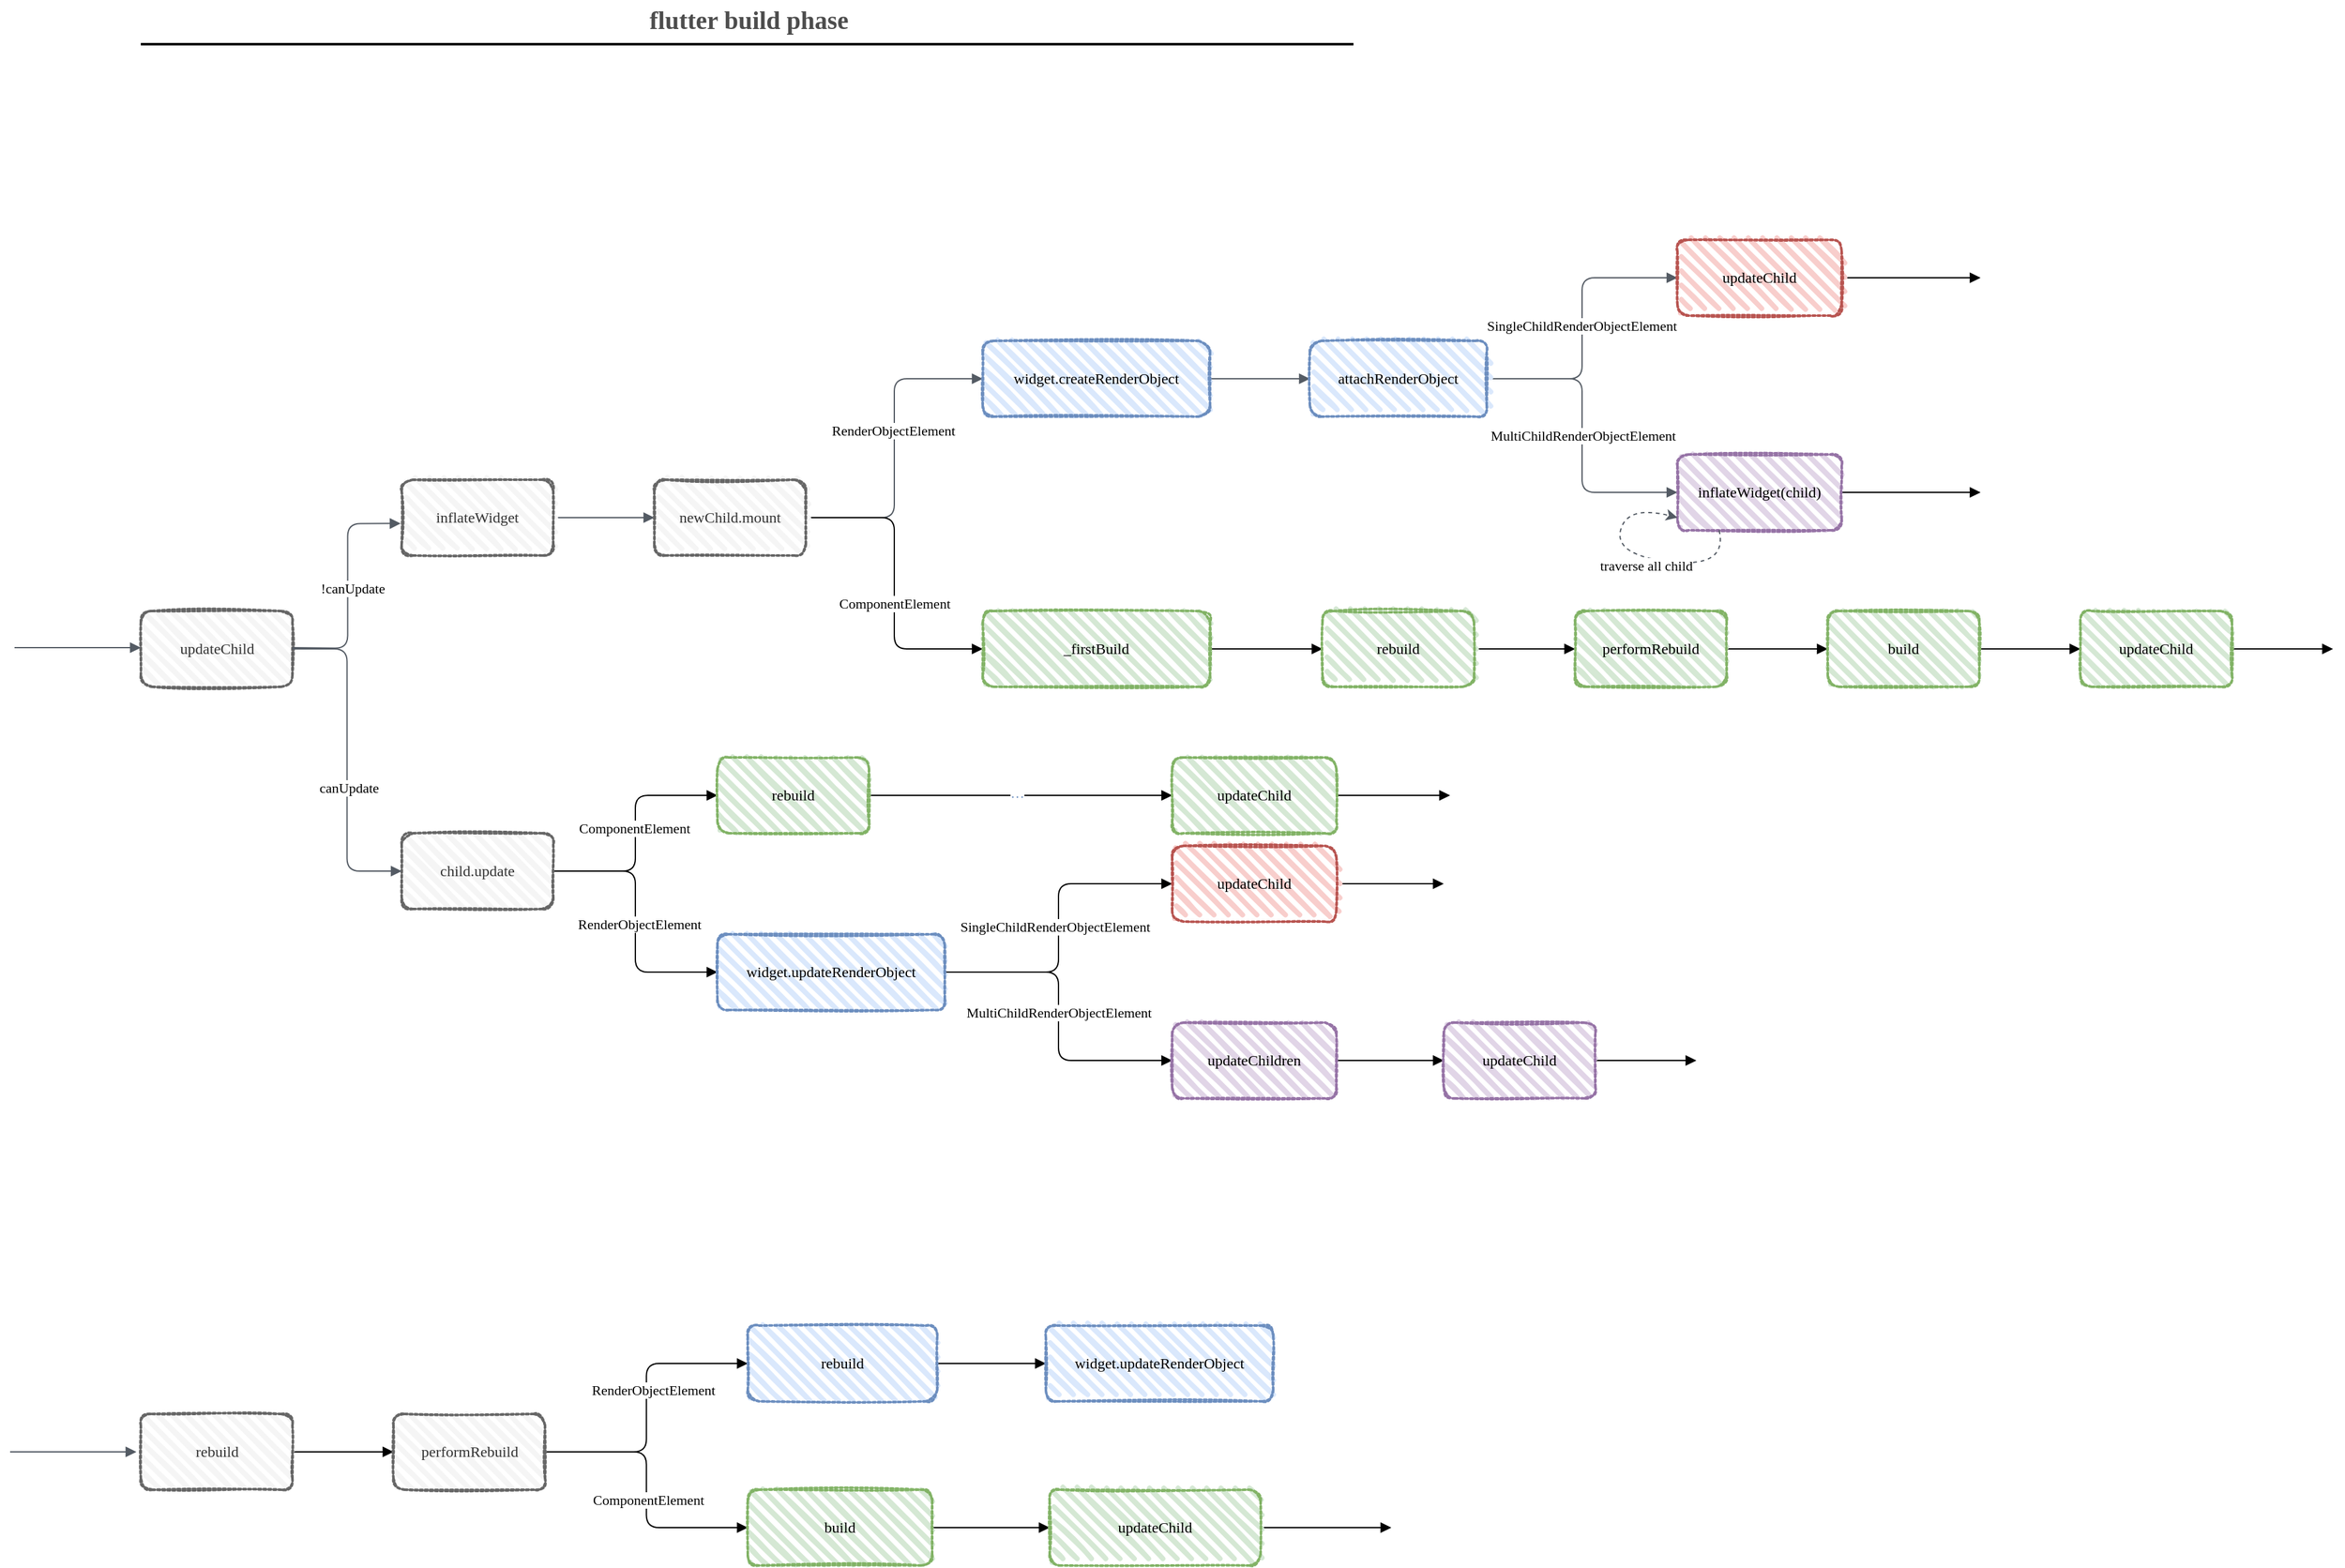 <mxfile version="13.11.0" type="github">
  <diagram id="C2fSY1v2SiZeoUbDoYyL" name="Page-1">
    <mxGraphModel dx="4878" dy="2217" grid="1" gridSize="10" guides="1" tooltips="1" connect="1" arrows="1" fold="1" page="1" pageScale="1" pageWidth="1169" pageHeight="827" math="0" shadow="0">
      <root>
        <mxCell id="0" />
        <mxCell id="1" parent="0" />
        <mxCell id="3ne1QswCM8ZiEu4GHsYG-31" value="flutter build phase" style="text;html=1;strokeColor=none;fillColor=none;align=center;verticalAlign=middle;whiteSpace=wrap;rounded=0;fontStyle=1;fontSize=20;fontColor=#4D4D4D;fontFamily=Comic Sans MS;" parent="1" vertex="1">
          <mxGeometry x="189.5" y="50" width="790" height="30" as="geometry" />
        </mxCell>
        <mxCell id="3ne1QswCM8ZiEu4GHsYG-32" value="" style="line;strokeWidth=2;html=1;fontSize=20;fontColor=#4D4D4D;fontFamily=Comic Sans MS;" parent="1" vertex="1">
          <mxGeometry x="103.5" y="80" width="960" height="10" as="geometry" />
        </mxCell>
        <mxCell id="reV63xKxs6cJYXb1UqvZ-15" value="updateChild" style="rounded=1;whiteSpace=wrap;html=1;strokeWidth=2;fillWeight=4;hachureGap=8;hachureAngle=45;fillColor=#f5f5f5;sketch=1;dashed=1;dashPattern=1 1;strokeColor=#666666;fontFamily=Comic Sans MS;fontColor=#333333;" vertex="1" parent="1">
          <mxGeometry x="103.5" y="534" width="120" height="60" as="geometry" />
        </mxCell>
        <mxCell id="reV63xKxs6cJYXb1UqvZ-37" value="" style="edgeStyle=orthogonalEdgeStyle;html=1;endArrow=block;elbow=vertical;startArrow=none;endFill=1;strokeColor=#545B64;rounded=0;shadow=0;fontFamily=Comic Sans MS;" edge="1" parent="1">
          <mxGeometry width="100" relative="1" as="geometry">
            <mxPoint x="3.5" y="563" as="sourcePoint" />
            <mxPoint x="103.5" y="563" as="targetPoint" />
          </mxGeometry>
        </mxCell>
        <mxCell id="reV63xKxs6cJYXb1UqvZ-57" value="" style="edgeStyle=orthogonalEdgeStyle;rounded=1;orthogonalLoop=1;jettySize=auto;html=1;shadow=0;endArrow=block;endFill=1;strokeColor=#545B64;fontFamily=Comic Sans MS;" edge="1" parent="1" source="reV63xKxs6cJYXb1UqvZ-47" target="reV63xKxs6cJYXb1UqvZ-56">
          <mxGeometry relative="1" as="geometry" />
        </mxCell>
        <mxCell id="reV63xKxs6cJYXb1UqvZ-47" value="inflateWidget" style="rounded=1;whiteSpace=wrap;html=1;strokeWidth=2;fillWeight=4;hachureGap=8;hachureAngle=45;fillColor=#f5f5f5;sketch=1;dashed=1;dashPattern=1 1;strokeColor=#666666;fontFamily=Comic Sans MS;fontColor=#333333;" vertex="1" parent="1">
          <mxGeometry x="310" y="430" width="120" height="60" as="geometry" />
        </mxCell>
        <mxCell id="reV63xKxs6cJYXb1UqvZ-81" value="" style="edgeStyle=orthogonalEdgeStyle;rounded=1;sketch=0;orthogonalLoop=1;jettySize=auto;html=1;shadow=0;endArrow=block;endFill=1;fontFamily=Comic Sans MS;" edge="1" parent="1" source="reV63xKxs6cJYXb1UqvZ-48" target="reV63xKxs6cJYXb1UqvZ-80">
          <mxGeometry relative="1" as="geometry" />
        </mxCell>
        <mxCell id="reV63xKxs6cJYXb1UqvZ-82" value="ComponentElement" style="edgeLabel;html=1;align=center;verticalAlign=middle;resizable=0;points=[];fontFamily=Comic Sans MS;" vertex="1" connectable="0" parent="reV63xKxs6cJYXb1UqvZ-81">
          <mxGeometry x="0.043" y="1" relative="1" as="geometry">
            <mxPoint as="offset" />
          </mxGeometry>
        </mxCell>
        <mxCell id="reV63xKxs6cJYXb1UqvZ-106" style="edgeStyle=orthogonalEdgeStyle;rounded=1;sketch=0;orthogonalLoop=1;jettySize=auto;html=1;entryX=0;entryY=0.5;entryDx=0;entryDy=0;shadow=0;endArrow=block;endFill=1;strokeColor=#000000;fontFamily=Comic Sans MS;fontColor=#6C8EBF;" edge="1" parent="1" source="reV63xKxs6cJYXb1UqvZ-48" target="reV63xKxs6cJYXb1UqvZ-105">
          <mxGeometry relative="1" as="geometry" />
        </mxCell>
        <mxCell id="reV63xKxs6cJYXb1UqvZ-107" value="&lt;span style=&quot;color: rgb(0 , 0 , 0)&quot;&gt;RenderObjectElement&lt;/span&gt;" style="edgeLabel;html=1;align=center;verticalAlign=middle;resizable=0;points=[];fontFamily=Comic Sans MS;fontColor=#6C8EBF;" vertex="1" connectable="0" parent="reV63xKxs6cJYXb1UqvZ-106">
          <mxGeometry x="0.021" y="3" relative="1" as="geometry">
            <mxPoint as="offset" />
          </mxGeometry>
        </mxCell>
        <mxCell id="reV63xKxs6cJYXb1UqvZ-48" value="child.update" style="rounded=1;whiteSpace=wrap;html=1;strokeWidth=2;fillWeight=4;hachureGap=8;hachureAngle=45;fillColor=#f5f5f5;sketch=1;dashed=1;dashPattern=1 1;strokeColor=#666666;fontFamily=Comic Sans MS;fontColor=#333333;" vertex="1" parent="1">
          <mxGeometry x="310" y="710" width="120" height="60" as="geometry" />
        </mxCell>
        <mxCell id="reV63xKxs6cJYXb1UqvZ-52" value="" style="edgeStyle=orthogonalEdgeStyle;html=1;endArrow=block;elbow=vertical;startArrow=none;endFill=1;strokeColor=#545B64;rounded=1;shadow=0;entryX=-0.007;entryY=0.578;entryDx=0;entryDy=0;entryPerimeter=0;fontFamily=Comic Sans MS;" edge="1" parent="1" target="reV63xKxs6cJYXb1UqvZ-47">
          <mxGeometry width="100" relative="1" as="geometry">
            <mxPoint x="223.5" y="563" as="sourcePoint" />
            <mxPoint x="323.5" y="563" as="targetPoint" />
          </mxGeometry>
        </mxCell>
        <mxCell id="reV63xKxs6cJYXb1UqvZ-55" value="!canUpdate" style="edgeLabel;html=1;align=center;verticalAlign=middle;resizable=0;points=[];fontFamily=Comic Sans MS;" vertex="1" connectable="0" parent="reV63xKxs6cJYXb1UqvZ-52">
          <mxGeometry x="-0.008" y="-3" relative="1" as="geometry">
            <mxPoint as="offset" />
          </mxGeometry>
        </mxCell>
        <mxCell id="reV63xKxs6cJYXb1UqvZ-53" value="" style="edgeStyle=orthogonalEdgeStyle;html=1;endArrow=block;elbow=vertical;startArrow=none;endFill=1;strokeColor=#545B64;rounded=1;shadow=0;entryX=0;entryY=0.5;entryDx=0;entryDy=0;exitX=1;exitY=0.5;exitDx=0;exitDy=0;fontFamily=Comic Sans MS;" edge="1" parent="1" source="reV63xKxs6cJYXb1UqvZ-15" target="reV63xKxs6cJYXb1UqvZ-48">
          <mxGeometry width="100" relative="1" as="geometry">
            <mxPoint x="233.5" y="573" as="sourcePoint" />
            <mxPoint x="319.16" y="474.68" as="targetPoint" />
          </mxGeometry>
        </mxCell>
        <mxCell id="reV63xKxs6cJYXb1UqvZ-54" value="canUpdate" style="edgeLabel;html=1;align=center;verticalAlign=middle;resizable=0;points=[];fontFamily=Comic Sans MS;" vertex="1" connectable="0" parent="reV63xKxs6cJYXb1UqvZ-53">
          <mxGeometry x="0.16" y="1" relative="1" as="geometry">
            <mxPoint as="offset" />
          </mxGeometry>
        </mxCell>
        <mxCell id="reV63xKxs6cJYXb1UqvZ-59" value="" style="edgeStyle=orthogonalEdgeStyle;rounded=1;orthogonalLoop=1;jettySize=auto;html=1;shadow=0;endArrow=block;endFill=1;strokeColor=#545B64;fontFamily=Comic Sans MS;entryX=0;entryY=0.5;entryDx=0;entryDy=0;" edge="1" parent="1" source="reV63xKxs6cJYXb1UqvZ-56" target="reV63xKxs6cJYXb1UqvZ-58">
          <mxGeometry relative="1" as="geometry" />
        </mxCell>
        <mxCell id="reV63xKxs6cJYXb1UqvZ-60" value="RenderObjectElement&lt;br&gt;" style="edgeLabel;html=1;align=center;verticalAlign=middle;resizable=0;points=[];fontFamily=Comic Sans MS;" vertex="1" connectable="0" parent="reV63xKxs6cJYXb1UqvZ-59">
          <mxGeometry x="0.118" y="1" relative="1" as="geometry">
            <mxPoint as="offset" />
          </mxGeometry>
        </mxCell>
        <mxCell id="reV63xKxs6cJYXb1UqvZ-89" style="edgeStyle=orthogonalEdgeStyle;rounded=1;sketch=0;orthogonalLoop=1;jettySize=auto;html=1;entryX=0;entryY=0.5;entryDx=0;entryDy=0;shadow=0;endArrow=block;endFill=1;strokeColor=#000000;fontFamily=Comic Sans MS;" edge="1" parent="1" source="reV63xKxs6cJYXb1UqvZ-56" target="reV63xKxs6cJYXb1UqvZ-88">
          <mxGeometry relative="1" as="geometry" />
        </mxCell>
        <mxCell id="reV63xKxs6cJYXb1UqvZ-90" value="ComponentElement" style="edgeLabel;html=1;align=center;verticalAlign=middle;resizable=0;points=[];fontFamily=Comic Sans MS;" vertex="1" connectable="0" parent="reV63xKxs6cJYXb1UqvZ-89">
          <mxGeometry x="0.133" relative="1" as="geometry">
            <mxPoint as="offset" />
          </mxGeometry>
        </mxCell>
        <mxCell id="reV63xKxs6cJYXb1UqvZ-56" value="newChild.mount" style="whiteSpace=wrap;html=1;rounded=1;dashed=1;dashPattern=1 1;fontFamily=Comic Sans MS;strokeColor=#666666;strokeWidth=2;fillColor=#f5f5f5;sketch=1;fillWeight=4;hachureGap=8;hachureAngle=45;fontColor=#333333;" vertex="1" parent="1">
          <mxGeometry x="510" y="430" width="120" height="60" as="geometry" />
        </mxCell>
        <mxCell id="reV63xKxs6cJYXb1UqvZ-64" value="" style="edgeStyle=orthogonalEdgeStyle;rounded=1;orthogonalLoop=1;jettySize=auto;html=1;shadow=0;endArrow=block;endFill=1;strokeColor=#545B64;fontFamily=Comic Sans MS;" edge="1" parent="1" source="reV63xKxs6cJYXb1UqvZ-58" target="reV63xKxs6cJYXb1UqvZ-63">
          <mxGeometry relative="1" as="geometry" />
        </mxCell>
        <mxCell id="reV63xKxs6cJYXb1UqvZ-58" value="widget.createRenderObject" style="whiteSpace=wrap;html=1;rounded=1;dashed=1;dashPattern=1 1;fontFamily=Comic Sans MS;strokeColor=#6c8ebf;strokeWidth=2;fillColor=#dae8fc;sketch=1;fillWeight=4;hachureGap=8;hachureAngle=45;" vertex="1" parent="1">
          <mxGeometry x="770" y="320" width="180" height="60" as="geometry" />
        </mxCell>
        <mxCell id="reV63xKxs6cJYXb1UqvZ-66" value="" style="edgeStyle=orthogonalEdgeStyle;rounded=1;orthogonalLoop=1;jettySize=auto;html=1;shadow=0;endArrow=block;endFill=1;strokeColor=#545B64;fontFamily=Comic Sans MS;entryX=0;entryY=0.5;entryDx=0;entryDy=0;" edge="1" parent="1" source="reV63xKxs6cJYXb1UqvZ-63" target="reV63xKxs6cJYXb1UqvZ-65">
          <mxGeometry relative="1" as="geometry" />
        </mxCell>
        <mxCell id="reV63xKxs6cJYXb1UqvZ-67" value="SingleChildRenderObjectElement" style="edgeLabel;html=1;align=center;verticalAlign=middle;resizable=0;points=[];fontFamily=Comic Sans MS;" vertex="1" connectable="0" parent="reV63xKxs6cJYXb1UqvZ-66">
          <mxGeometry x="0.022" y="1" relative="1" as="geometry">
            <mxPoint as="offset" />
          </mxGeometry>
        </mxCell>
        <mxCell id="reV63xKxs6cJYXb1UqvZ-71" value="&lt;span style=&quot;font-size: 11px&quot;&gt;MultiChildRenderObjectElement&lt;br&gt;&lt;/span&gt;" style="edgeStyle=orthogonalEdgeStyle;rounded=1;orthogonalLoop=1;jettySize=auto;html=1;shadow=0;endArrow=block;endFill=1;strokeColor=#545B64;fontFamily=Comic Sans MS;entryX=0;entryY=0.5;entryDx=0;entryDy=0;" edge="1" parent="1" source="reV63xKxs6cJYXb1UqvZ-63" target="reV63xKxs6cJYXb1UqvZ-70">
          <mxGeometry relative="1" as="geometry" />
        </mxCell>
        <mxCell id="reV63xKxs6cJYXb1UqvZ-63" value="attachRenderObject" style="whiteSpace=wrap;html=1;rounded=1;dashed=1;dashPattern=1 1;fontFamily=Comic Sans MS;strokeColor=#6c8ebf;strokeWidth=2;fillColor=#dae8fc;sketch=1;fillWeight=4;hachureGap=8;hachureAngle=45;" vertex="1" parent="1">
          <mxGeometry x="1029" y="320" width="140" height="60" as="geometry" />
        </mxCell>
        <mxCell id="reV63xKxs6cJYXb1UqvZ-77" value="" style="edgeStyle=orthogonalEdgeStyle;rounded=1;orthogonalLoop=1;jettySize=auto;html=1;shadow=0;endArrow=block;endFill=1;fontFamily=Comic Sans MS;" edge="1" parent="1" source="reV63xKxs6cJYXb1UqvZ-65">
          <mxGeometry relative="1" as="geometry">
            <mxPoint x="1560" y="270" as="targetPoint" />
          </mxGeometry>
        </mxCell>
        <mxCell id="reV63xKxs6cJYXb1UqvZ-65" value="updateChild" style="whiteSpace=wrap;html=1;rounded=1;dashed=1;dashPattern=1 1;fontFamily=Comic Sans MS;strokeColor=#b85450;strokeWidth=2;fillColor=#f8cecc;sketch=1;fillWeight=4;hachureGap=8;hachureAngle=45;" vertex="1" parent="1">
          <mxGeometry x="1320" y="240" width="130" height="60" as="geometry" />
        </mxCell>
        <mxCell id="reV63xKxs6cJYXb1UqvZ-79" value="" style="edgeStyle=orthogonalEdgeStyle;rounded=1;sketch=0;orthogonalLoop=1;jettySize=auto;html=1;shadow=0;endArrow=block;endFill=1;fontFamily=Comic Sans MS;" edge="1" parent="1" source="reV63xKxs6cJYXb1UqvZ-70">
          <mxGeometry relative="1" as="geometry">
            <mxPoint x="1560" y="440" as="targetPoint" />
          </mxGeometry>
        </mxCell>
        <mxCell id="reV63xKxs6cJYXb1UqvZ-70" value="inflateWidget(child)" style="whiteSpace=wrap;html=1;rounded=1;dashed=1;dashPattern=1 1;fontFamily=Comic Sans MS;strokeColor=#9673a6;strokeWidth=2;fillColor=#e1d5e7;sketch=1;fillWeight=4;hachureGap=8;hachureAngle=45;" vertex="1" parent="1">
          <mxGeometry x="1320" y="410" width="130" height="60" as="geometry" />
        </mxCell>
        <mxCell id="reV63xKxs6cJYXb1UqvZ-72" value="" style="curved=1;endArrow=classic;html=1;shadow=0;strokeColor=#545B64;fontFamily=Comic Sans MS;entryX=0;entryY=1;entryDx=0;entryDy=0;dashed=1;" edge="1" parent="1">
          <mxGeometry width="50" height="50" relative="1" as="geometry">
            <mxPoint x="1353" y="470" as="sourcePoint" />
            <mxPoint x="1320" y="460" as="targetPoint" />
            <Array as="points">
              <mxPoint x="1360" y="500" />
              <mxPoint x="1270" y="490" />
              <mxPoint x="1280" y="450" />
            </Array>
          </mxGeometry>
        </mxCell>
        <mxCell id="reV63xKxs6cJYXb1UqvZ-73" value="traverse all child" style="edgeLabel;html=1;align=center;verticalAlign=middle;resizable=0;points=[];fontFamily=Comic Sans MS;" vertex="1" connectable="0" parent="reV63xKxs6cJYXb1UqvZ-72">
          <mxGeometry x="-0.256" y="3" relative="1" as="geometry">
            <mxPoint x="-19.55" as="offset" />
          </mxGeometry>
        </mxCell>
        <mxCell id="reV63xKxs6cJYXb1UqvZ-104" value="" style="edgeStyle=orthogonalEdgeStyle;rounded=1;sketch=0;orthogonalLoop=1;jettySize=auto;html=1;shadow=0;endArrow=block;endFill=1;strokeColor=#000000;fontFamily=Comic Sans MS;fontColor=#6C8EBF;entryX=0;entryY=0.5;entryDx=0;entryDy=0;" edge="1" parent="1" source="reV63xKxs6cJYXb1UqvZ-80" target="reV63xKxs6cJYXb1UqvZ-124">
          <mxGeometry relative="1" as="geometry">
            <mxPoint x="740" y="680" as="targetPoint" />
          </mxGeometry>
        </mxCell>
        <mxCell id="reV63xKxs6cJYXb1UqvZ-126" value="···" style="edgeLabel;html=1;align=center;verticalAlign=middle;resizable=0;points=[];fontFamily=Comic Sans MS;fontColor=#6C8EBF;" vertex="1" connectable="0" parent="reV63xKxs6cJYXb1UqvZ-104">
          <mxGeometry x="-0.024" y="-1" relative="1" as="geometry">
            <mxPoint as="offset" />
          </mxGeometry>
        </mxCell>
        <mxCell id="reV63xKxs6cJYXb1UqvZ-80" value="rebuild" style="whiteSpace=wrap;html=1;rounded=1;dashed=1;dashPattern=1 1;fontFamily=Comic Sans MS;strokeColor=#82b366;strokeWidth=2;fillColor=#d5e8d4;sketch=1;fillWeight=4;hachureGap=8;hachureAngle=45;" vertex="1" parent="1">
          <mxGeometry x="560" y="650" width="120" height="60" as="geometry" />
        </mxCell>
        <mxCell id="reV63xKxs6cJYXb1UqvZ-92" value="" style="edgeStyle=orthogonalEdgeStyle;rounded=1;sketch=0;orthogonalLoop=1;jettySize=auto;html=1;shadow=0;endArrow=block;endFill=1;strokeColor=#000000;fontFamily=Comic Sans MS;" edge="1" parent="1" source="reV63xKxs6cJYXb1UqvZ-88" target="reV63xKxs6cJYXb1UqvZ-91">
          <mxGeometry relative="1" as="geometry" />
        </mxCell>
        <mxCell id="reV63xKxs6cJYXb1UqvZ-88" value="_firstBuild" style="whiteSpace=wrap;html=1;rounded=1;dashed=1;dashPattern=1 1;fontFamily=Comic Sans MS;strokeColor=#82b366;strokeWidth=2;fillColor=#d5e8d4;sketch=1;fillWeight=4;hachureGap=8;hachureAngle=45;" vertex="1" parent="1">
          <mxGeometry x="770" y="534" width="180" height="60" as="geometry" />
        </mxCell>
        <mxCell id="reV63xKxs6cJYXb1UqvZ-94" value="" style="edgeStyle=orthogonalEdgeStyle;rounded=1;sketch=0;orthogonalLoop=1;jettySize=auto;html=1;shadow=0;endArrow=block;endFill=1;strokeColor=#000000;fontFamily=Comic Sans MS;" edge="1" parent="1" source="reV63xKxs6cJYXb1UqvZ-91" target="reV63xKxs6cJYXb1UqvZ-93">
          <mxGeometry relative="1" as="geometry" />
        </mxCell>
        <mxCell id="reV63xKxs6cJYXb1UqvZ-91" value="rebuild" style="whiteSpace=wrap;html=1;rounded=1;dashed=1;dashPattern=1 1;fontFamily=Comic Sans MS;strokeColor=#82b366;strokeWidth=2;fillColor=#d5e8d4;sketch=1;fillWeight=4;hachureGap=8;hachureAngle=45;" vertex="1" parent="1">
          <mxGeometry x="1039" y="534" width="120" height="60" as="geometry" />
        </mxCell>
        <mxCell id="reV63xKxs6cJYXb1UqvZ-98" value="" style="edgeStyle=orthogonalEdgeStyle;rounded=1;sketch=0;orthogonalLoop=1;jettySize=auto;html=1;shadow=0;endArrow=block;endFill=1;strokeColor=#000000;fontFamily=Comic Sans MS;" edge="1" parent="1" source="reV63xKxs6cJYXb1UqvZ-93" target="reV63xKxs6cJYXb1UqvZ-97">
          <mxGeometry relative="1" as="geometry" />
        </mxCell>
        <mxCell id="reV63xKxs6cJYXb1UqvZ-93" value="performRebuild" style="whiteSpace=wrap;html=1;rounded=1;dashed=1;dashPattern=1 1;fontFamily=Comic Sans MS;strokeColor=#82b366;strokeWidth=2;fillColor=#d5e8d4;sketch=1;fillWeight=4;hachureGap=8;hachureAngle=45;" vertex="1" parent="1">
          <mxGeometry x="1239" y="534" width="120" height="60" as="geometry" />
        </mxCell>
        <mxCell id="reV63xKxs6cJYXb1UqvZ-100" value="" style="edgeStyle=orthogonalEdgeStyle;rounded=1;sketch=0;orthogonalLoop=1;jettySize=auto;html=1;shadow=0;endArrow=block;endFill=1;strokeColor=#000000;fontFamily=Comic Sans MS;" edge="1" parent="1" source="reV63xKxs6cJYXb1UqvZ-97" target="reV63xKxs6cJYXb1UqvZ-99">
          <mxGeometry relative="1" as="geometry" />
        </mxCell>
        <mxCell id="reV63xKxs6cJYXb1UqvZ-97" value="build" style="whiteSpace=wrap;html=1;rounded=1;dashed=1;dashPattern=1 1;fontFamily=Comic Sans MS;strokeColor=#82b366;strokeWidth=2;fillColor=#d5e8d4;sketch=1;fillWeight=4;hachureGap=8;hachureAngle=45;" vertex="1" parent="1">
          <mxGeometry x="1439" y="534" width="120" height="60" as="geometry" />
        </mxCell>
        <mxCell id="reV63xKxs6cJYXb1UqvZ-102" value="" style="edgeStyle=orthogonalEdgeStyle;rounded=1;sketch=0;orthogonalLoop=1;jettySize=auto;html=1;shadow=0;endArrow=block;endFill=1;strokeColor=#000000;fontFamily=Comic Sans MS;fontColor=#6C8EBF;" edge="1" parent="1" source="reV63xKxs6cJYXb1UqvZ-99">
          <mxGeometry relative="1" as="geometry">
            <mxPoint x="1839" y="564" as="targetPoint" />
          </mxGeometry>
        </mxCell>
        <mxCell id="reV63xKxs6cJYXb1UqvZ-99" value="updateChild" style="whiteSpace=wrap;html=1;rounded=1;dashed=1;dashPattern=1 1;fontFamily=Comic Sans MS;strokeColor=#82b366;strokeWidth=2;fillColor=#d5e8d4;sketch=1;fillWeight=4;hachureGap=8;hachureAngle=45;" vertex="1" parent="1">
          <mxGeometry x="1639" y="534" width="120" height="60" as="geometry" />
        </mxCell>
        <mxCell id="reV63xKxs6cJYXb1UqvZ-109" style="edgeStyle=orthogonalEdgeStyle;rounded=1;sketch=0;orthogonalLoop=1;jettySize=auto;html=1;shadow=0;endArrow=block;endFill=1;strokeColor=#000000;fontFamily=Comic Sans MS;fontColor=#6C8EBF;entryX=0;entryY=0.5;entryDx=0;entryDy=0;" edge="1" parent="1" source="reV63xKxs6cJYXb1UqvZ-105" target="reV63xKxs6cJYXb1UqvZ-108">
          <mxGeometry relative="1" as="geometry" />
        </mxCell>
        <mxCell id="reV63xKxs6cJYXb1UqvZ-110" value="&lt;span style=&quot;color: rgb(0 , 0 , 0)&quot;&gt;SingleChildRenderObjectElement&lt;/span&gt;" style="edgeLabel;html=1;align=center;verticalAlign=middle;resizable=0;points=[];fontFamily=Comic Sans MS;fontColor=#6C8EBF;" vertex="1" connectable="0" parent="reV63xKxs6cJYXb1UqvZ-109">
          <mxGeometry x="0.013" y="3" relative="1" as="geometry">
            <mxPoint as="offset" />
          </mxGeometry>
        </mxCell>
        <mxCell id="reV63xKxs6cJYXb1UqvZ-112" style="edgeStyle=orthogonalEdgeStyle;rounded=1;sketch=0;orthogonalLoop=1;jettySize=auto;html=1;entryX=0;entryY=0.5;entryDx=0;entryDy=0;shadow=0;endArrow=block;endFill=1;strokeColor=#000000;fontFamily=Comic Sans MS;fontColor=#6C8EBF;" edge="1" parent="1" source="reV63xKxs6cJYXb1UqvZ-105" target="reV63xKxs6cJYXb1UqvZ-111">
          <mxGeometry relative="1" as="geometry" />
        </mxCell>
        <mxCell id="reV63xKxs6cJYXb1UqvZ-113" value="&lt;span style=&quot;color: rgb(0 , 0 , 0)&quot;&gt;MultiChildRenderObjectElement&lt;/span&gt;" style="edgeLabel;html=1;align=center;verticalAlign=middle;resizable=0;points=[];fontFamily=Comic Sans MS;fontColor=#6C8EBF;" vertex="1" connectable="0" parent="reV63xKxs6cJYXb1UqvZ-112">
          <mxGeometry x="-0.024" relative="1" as="geometry">
            <mxPoint as="offset" />
          </mxGeometry>
        </mxCell>
        <mxCell id="reV63xKxs6cJYXb1UqvZ-105" value="widget.updateRenderObject" style="whiteSpace=wrap;html=1;rounded=1;dashed=1;dashPattern=1 1;fontFamily=Comic Sans MS;strokeColor=#6c8ebf;strokeWidth=2;fillColor=#dae8fc;sketch=1;fillWeight=4;hachureGap=8;hachureAngle=45;" vertex="1" parent="1">
          <mxGeometry x="560" y="790" width="180" height="60" as="geometry" />
        </mxCell>
        <mxCell id="reV63xKxs6cJYXb1UqvZ-117" value="" style="edgeStyle=orthogonalEdgeStyle;rounded=1;sketch=0;orthogonalLoop=1;jettySize=auto;html=1;shadow=0;endArrow=block;endFill=1;strokeColor=#000000;fontFamily=Comic Sans MS;fontColor=#6C8EBF;" edge="1" parent="1" source="reV63xKxs6cJYXb1UqvZ-108">
          <mxGeometry relative="1" as="geometry">
            <mxPoint x="1135" y="750" as="targetPoint" />
          </mxGeometry>
        </mxCell>
        <mxCell id="reV63xKxs6cJYXb1UqvZ-108" value="updateChild" style="whiteSpace=wrap;html=1;rounded=1;dashed=1;dashPattern=1 1;fontFamily=Comic Sans MS;strokeColor=#b85450;strokeWidth=2;fillColor=#f8cecc;sketch=1;fillWeight=4;hachureGap=8;hachureAngle=45;" vertex="1" parent="1">
          <mxGeometry x="920" y="720" width="130" height="60" as="geometry" />
        </mxCell>
        <mxCell id="reV63xKxs6cJYXb1UqvZ-115" value="" style="edgeStyle=orthogonalEdgeStyle;rounded=1;sketch=0;orthogonalLoop=1;jettySize=auto;html=1;shadow=0;endArrow=block;endFill=1;strokeColor=#000000;fontFamily=Comic Sans MS;fontColor=#6C8EBF;" edge="1" parent="1" source="reV63xKxs6cJYXb1UqvZ-111" target="reV63xKxs6cJYXb1UqvZ-114">
          <mxGeometry relative="1" as="geometry" />
        </mxCell>
        <mxCell id="reV63xKxs6cJYXb1UqvZ-111" value="updateChildren" style="whiteSpace=wrap;html=1;rounded=1;dashed=1;dashPattern=1 1;fontFamily=Comic Sans MS;strokeColor=#9673a6;strokeWidth=2;fillColor=#e1d5e7;sketch=1;fillWeight=4;hachureGap=8;hachureAngle=45;" vertex="1" parent="1">
          <mxGeometry x="920" y="860" width="130" height="60" as="geometry" />
        </mxCell>
        <mxCell id="reV63xKxs6cJYXb1UqvZ-121" value="" style="edgeStyle=orthogonalEdgeStyle;rounded=1;sketch=0;orthogonalLoop=1;jettySize=auto;html=1;shadow=0;endArrow=block;endFill=1;strokeColor=#000000;fontFamily=Comic Sans MS;fontColor=#6C8EBF;" edge="1" parent="1" source="reV63xKxs6cJYXb1UqvZ-114">
          <mxGeometry relative="1" as="geometry">
            <mxPoint x="1335" y="890" as="targetPoint" />
          </mxGeometry>
        </mxCell>
        <mxCell id="reV63xKxs6cJYXb1UqvZ-114" value="&lt;span&gt;updateChild&lt;/span&gt;" style="whiteSpace=wrap;html=1;rounded=1;dashed=1;dashPattern=1 1;fontFamily=Comic Sans MS;strokeColor=#9673a6;strokeWidth=2;fillColor=#e1d5e7;sketch=1;fillWeight=4;hachureGap=8;hachureAngle=45;" vertex="1" parent="1">
          <mxGeometry x="1135" y="860" width="120" height="60" as="geometry" />
        </mxCell>
        <mxCell id="reV63xKxs6cJYXb1UqvZ-133" value="" style="edgeStyle=orthogonalEdgeStyle;rounded=1;sketch=0;orthogonalLoop=1;jettySize=auto;html=1;shadow=0;endArrow=block;endFill=1;strokeColor=#000000;fontFamily=Comic Sans MS;fontColor=#6C8EBF;" edge="1" parent="1" source="reV63xKxs6cJYXb1UqvZ-122" target="reV63xKxs6cJYXb1UqvZ-132">
          <mxGeometry relative="1" as="geometry" />
        </mxCell>
        <mxCell id="reV63xKxs6cJYXb1UqvZ-122" value="rebuild" style="rounded=1;whiteSpace=wrap;html=1;strokeWidth=2;fillWeight=4;hachureGap=8;hachureAngle=45;fillColor=#f5f5f5;sketch=1;dashed=1;dashPattern=1 1;strokeColor=#666666;fontFamily=Comic Sans MS;fontColor=#333333;" vertex="1" parent="1">
          <mxGeometry x="103.5" y="1170" width="120" height="60" as="geometry" />
        </mxCell>
        <mxCell id="reV63xKxs6cJYXb1UqvZ-123" value="" style="edgeStyle=orthogonalEdgeStyle;html=1;endArrow=block;elbow=vertical;startArrow=none;endFill=1;strokeColor=#545B64;rounded=0;shadow=0;fontFamily=Comic Sans MS;" edge="1" parent="1">
          <mxGeometry width="100" relative="1" as="geometry">
            <mxPoint y="1200" as="sourcePoint" />
            <mxPoint x="100" y="1200" as="targetPoint" />
          </mxGeometry>
        </mxCell>
        <mxCell id="reV63xKxs6cJYXb1UqvZ-131" value="" style="edgeStyle=orthogonalEdgeStyle;rounded=1;sketch=0;orthogonalLoop=1;jettySize=auto;html=1;shadow=0;endArrow=block;endFill=1;strokeColor=#000000;fontFamily=Comic Sans MS;fontColor=#6C8EBF;" edge="1" parent="1" source="reV63xKxs6cJYXb1UqvZ-124">
          <mxGeometry relative="1" as="geometry">
            <mxPoint x="1140" y="680" as="targetPoint" />
          </mxGeometry>
        </mxCell>
        <mxCell id="reV63xKxs6cJYXb1UqvZ-124" value="updateChild" style="whiteSpace=wrap;html=1;rounded=1;dashed=1;dashPattern=1 1;fontFamily=Comic Sans MS;strokeColor=#82b366;strokeWidth=2;fillColor=#d5e8d4;sketch=1;fillWeight=4;hachureGap=8;hachureAngle=45;" vertex="1" parent="1">
          <mxGeometry x="920" y="650" width="130" height="60" as="geometry" />
        </mxCell>
        <mxCell id="reV63xKxs6cJYXb1UqvZ-135" style="edgeStyle=orthogonalEdgeStyle;rounded=1;sketch=0;orthogonalLoop=1;jettySize=auto;html=1;entryX=0;entryY=0.5;entryDx=0;entryDy=0;shadow=0;endArrow=block;endFill=1;strokeColor=#000000;fontFamily=Comic Sans MS;fontColor=#6C8EBF;" edge="1" parent="1" source="reV63xKxs6cJYXb1UqvZ-132" target="reV63xKxs6cJYXb1UqvZ-134">
          <mxGeometry relative="1" as="geometry" />
        </mxCell>
        <mxCell id="reV63xKxs6cJYXb1UqvZ-136" value="&lt;span style=&quot;color: rgb(0 , 0 , 0)&quot;&gt;RenderObjectElement&lt;/span&gt;" style="edgeLabel;html=1;align=center;verticalAlign=middle;resizable=0;points=[];fontFamily=Comic Sans MS;fontColor=#6C8EBF;" vertex="1" connectable="0" parent="reV63xKxs6cJYXb1UqvZ-135">
          <mxGeometry x="0.124" y="-5" relative="1" as="geometry">
            <mxPoint as="offset" />
          </mxGeometry>
        </mxCell>
        <mxCell id="reV63xKxs6cJYXb1UqvZ-141" style="edgeStyle=orthogonalEdgeStyle;rounded=1;sketch=0;orthogonalLoop=1;jettySize=auto;html=1;entryX=0;entryY=0.5;entryDx=0;entryDy=0;shadow=0;endArrow=block;endFill=1;strokeColor=#000000;fontFamily=Comic Sans MS;fontColor=#6C8EBF;" edge="1" parent="1" source="reV63xKxs6cJYXb1UqvZ-132" target="reV63xKxs6cJYXb1UqvZ-139">
          <mxGeometry relative="1" as="geometry" />
        </mxCell>
        <mxCell id="reV63xKxs6cJYXb1UqvZ-142" value="&lt;span style=&quot;color: rgb(0 , 0 , 0)&quot;&gt;ComponentElement&lt;/span&gt;" style="edgeLabel;html=1;align=center;verticalAlign=middle;resizable=0;points=[];fontFamily=Comic Sans MS;fontColor=#6C8EBF;" vertex="1" connectable="0" parent="reV63xKxs6cJYXb1UqvZ-141">
          <mxGeometry x="0.068" y="1" relative="1" as="geometry">
            <mxPoint as="offset" />
          </mxGeometry>
        </mxCell>
        <mxCell id="reV63xKxs6cJYXb1UqvZ-132" value="performRebuild" style="whiteSpace=wrap;html=1;rounded=1;dashed=1;dashPattern=1 1;fontFamily=Comic Sans MS;fontColor=#333333;strokeColor=#666666;strokeWidth=2;fillColor=#f5f5f5;sketch=1;fillWeight=4;hachureGap=8;hachureAngle=45;" vertex="1" parent="1">
          <mxGeometry x="303.5" y="1170" width="120" height="60" as="geometry" />
        </mxCell>
        <mxCell id="reV63xKxs6cJYXb1UqvZ-138" value="" style="edgeStyle=orthogonalEdgeStyle;rounded=1;sketch=0;orthogonalLoop=1;jettySize=auto;html=1;shadow=0;endArrow=block;endFill=1;strokeColor=#000000;fontFamily=Comic Sans MS;fontColor=#6C8EBF;" edge="1" parent="1" source="reV63xKxs6cJYXb1UqvZ-134" target="reV63xKxs6cJYXb1UqvZ-137">
          <mxGeometry relative="1" as="geometry" />
        </mxCell>
        <mxCell id="reV63xKxs6cJYXb1UqvZ-134" value="rebuild" style="whiteSpace=wrap;html=1;rounded=1;dashed=1;dashPattern=1 1;fontFamily=Comic Sans MS;strokeColor=#6c8ebf;strokeWidth=2;fillColor=#dae8fc;sketch=1;fillWeight=4;hachureGap=8;hachureAngle=45;" vertex="1" parent="1">
          <mxGeometry x="584" y="1100" width="150" height="60" as="geometry" />
        </mxCell>
        <mxCell id="reV63xKxs6cJYXb1UqvZ-137" value="widget.updateRenderObject" style="whiteSpace=wrap;html=1;rounded=1;dashed=1;dashPattern=1 1;fontFamily=Comic Sans MS;strokeColor=#6c8ebf;strokeWidth=2;fillColor=#dae8fc;sketch=1;fillWeight=4;hachureGap=8;hachureAngle=45;" vertex="1" parent="1">
          <mxGeometry x="820" y="1100" width="180" height="60" as="geometry" />
        </mxCell>
        <mxCell id="reV63xKxs6cJYXb1UqvZ-145" value="" style="edgeStyle=orthogonalEdgeStyle;rounded=1;sketch=0;orthogonalLoop=1;jettySize=auto;html=1;shadow=0;endArrow=block;endFill=1;strokeColor=#000000;fontFamily=Comic Sans MS;fontColor=#6C8EBF;" edge="1" parent="1" source="reV63xKxs6cJYXb1UqvZ-139" target="reV63xKxs6cJYXb1UqvZ-144">
          <mxGeometry relative="1" as="geometry" />
        </mxCell>
        <mxCell id="reV63xKxs6cJYXb1UqvZ-139" value="build" style="whiteSpace=wrap;html=1;rounded=1;dashed=1;dashPattern=1 1;fontFamily=Comic Sans MS;strokeColor=#82b366;strokeWidth=2;fillColor=#d5e8d4;sketch=1;fillWeight=4;hachureGap=8;hachureAngle=45;" vertex="1" parent="1">
          <mxGeometry x="584" y="1230" width="146" height="60" as="geometry" />
        </mxCell>
        <mxCell id="reV63xKxs6cJYXb1UqvZ-147" value="" style="edgeStyle=orthogonalEdgeStyle;rounded=1;sketch=0;orthogonalLoop=1;jettySize=auto;html=1;shadow=0;endArrow=block;endFill=1;strokeColor=#000000;fontFamily=Comic Sans MS;fontColor=#6C8EBF;" edge="1" parent="1" source="reV63xKxs6cJYXb1UqvZ-144">
          <mxGeometry relative="1" as="geometry">
            <mxPoint x="1093.5" y="1260" as="targetPoint" />
          </mxGeometry>
        </mxCell>
        <mxCell id="reV63xKxs6cJYXb1UqvZ-144" value="updateChild" style="whiteSpace=wrap;html=1;rounded=1;dashed=1;dashPattern=1 1;fontFamily=Comic Sans MS;strokeColor=#82b366;strokeWidth=2;fillColor=#d5e8d4;sketch=1;fillWeight=4;hachureGap=8;hachureAngle=45;" vertex="1" parent="1">
          <mxGeometry x="823" y="1230" width="167" height="60" as="geometry" />
        </mxCell>
      </root>
    </mxGraphModel>
  </diagram>
</mxfile>
